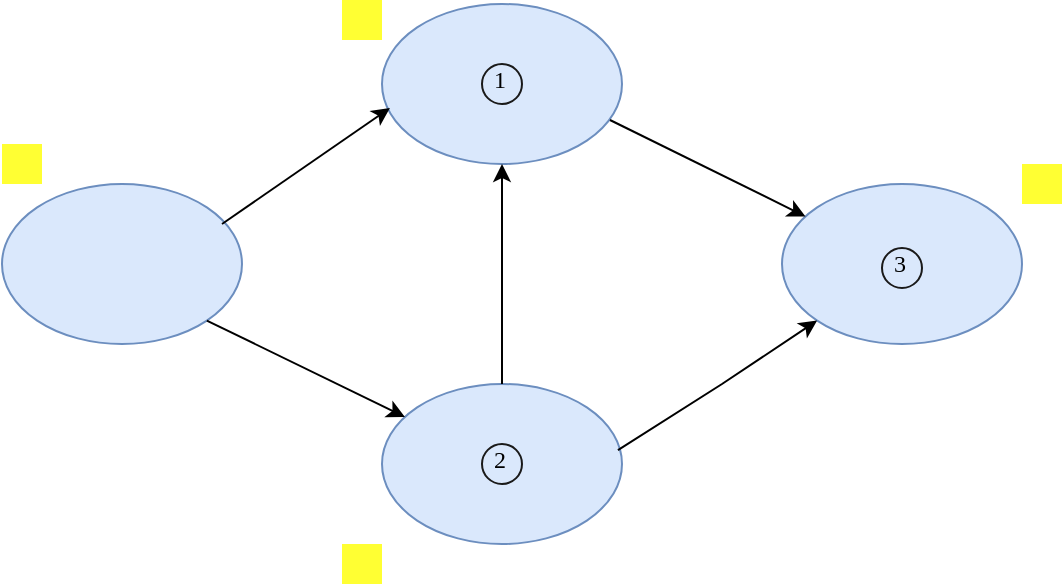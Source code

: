 <mxfile version="20.0.4" type="github">
  <diagram id="OxUJ6g34_BqM4uzvzFgW" name="Page-1">
    <mxGraphModel dx="1422" dy="794" grid="1" gridSize="10" guides="1" tooltips="1" connect="1" arrows="1" fold="1" page="1" pageScale="1" pageWidth="827" pageHeight="1169" math="0" shadow="0">
      <root>
        <mxCell id="0" />
        <mxCell id="1" parent="0" />
        <mxCell id="yr_afvmeJqP50g--ttzm-1" value="" style="ellipse;whiteSpace=wrap;html=1;fillColor=#dae8fc;strokeColor=#6c8ebf;" vertex="1" parent="1">
          <mxGeometry x="90" y="180" width="120" height="80" as="geometry" />
        </mxCell>
        <mxCell id="yr_afvmeJqP50g--ttzm-13" value="" style="ellipse;whiteSpace=wrap;html=1;strokeColor=#6c8ebf;fillColor=#dae8fc;" vertex="1" parent="1">
          <mxGeometry x="280" y="90" width="120" height="80" as="geometry" />
        </mxCell>
        <mxCell id="yr_afvmeJqP50g--ttzm-14" value="" style="shape=image;html=1;verticalAlign=top;verticalLabelPosition=bottom;labelBackgroundColor=#ffffff;imageAspect=0;aspect=fixed;image=https://cdn0.iconfinder.com/data/icons/phosphor-thin-vol-3/256/number-circle-zero-thin-128.png;strokeColor=#1A1A1A;imageBackground=none;" vertex="1" parent="1">
          <mxGeometry x="138" y="208" width="24" height="24" as="geometry" />
        </mxCell>
        <mxCell id="yr_afvmeJqP50g--ttzm-16" value="1" style="ellipse;whiteSpace=wrap;html=1;aspect=fixed;strokeWidth=1;fontFamily=Tahoma;spacingBottom=4;spacingRight=2;strokeColor=#1A1A1A;fillColor=#dae8fc;" vertex="1" parent="1">
          <mxGeometry x="330" y="120" width="20" height="20" as="geometry" />
        </mxCell>
        <mxCell id="yr_afvmeJqP50g--ttzm-17" value="" style="ellipse;whiteSpace=wrap;html=1;strokeColor=#6c8ebf;fillColor=#dae8fc;" vertex="1" parent="1">
          <mxGeometry x="280" y="280" width="120" height="80" as="geometry" />
        </mxCell>
        <mxCell id="yr_afvmeJqP50g--ttzm-21" value="" style="ellipse;whiteSpace=wrap;html=1;strokeColor=#6c8ebf;fillColor=#dae8fc;" vertex="1" parent="1">
          <mxGeometry x="480" y="180" width="120" height="80" as="geometry" />
        </mxCell>
        <mxCell id="yr_afvmeJqP50g--ttzm-24" value="" style="endArrow=classic;html=1;rounded=0;entryX=0.033;entryY=0.65;entryDx=0;entryDy=0;entryPerimeter=0;" edge="1" parent="1" target="yr_afvmeJqP50g--ttzm-13">
          <mxGeometry width="50" height="50" relative="1" as="geometry">
            <mxPoint x="200" y="200" as="sourcePoint" />
            <mxPoint x="270" y="150" as="targetPoint" />
            <Array as="points" />
          </mxGeometry>
        </mxCell>
        <mxCell id="yr_afvmeJqP50g--ttzm-27" value="" style="endArrow=classic;html=1;rounded=0;exitX=1;exitY=1;exitDx=0;exitDy=0;" edge="1" parent="1" source="yr_afvmeJqP50g--ttzm-1" target="yr_afvmeJqP50g--ttzm-17">
          <mxGeometry width="50" height="50" relative="1" as="geometry">
            <mxPoint x="210" y="330" as="sourcePoint" />
            <mxPoint x="260" y="280" as="targetPoint" />
          </mxGeometry>
        </mxCell>
        <mxCell id="yr_afvmeJqP50g--ttzm-28" value="" style="endArrow=classic;html=1;rounded=0;entryX=0.5;entryY=1;entryDx=0;entryDy=0;" edge="1" parent="1" target="yr_afvmeJqP50g--ttzm-13">
          <mxGeometry width="50" height="50" relative="1" as="geometry">
            <mxPoint x="340" y="280" as="sourcePoint" />
            <mxPoint x="390" y="230" as="targetPoint" />
          </mxGeometry>
        </mxCell>
        <mxCell id="yr_afvmeJqP50g--ttzm-29" value="" style="shape=image;html=1;verticalAlign=top;verticalLabelPosition=bottom;labelBackgroundColor=#ffffff;imageAspect=0;aspect=fixed;image=https://cdn0.iconfinder.com/data/icons/phosphor-fill-vol-3/256/number-zero-fill-128.png;strokeColor=#1A1A1A;imageBackground=#FFFF33;" vertex="1" parent="1">
          <mxGeometry x="90" y="160" width="20" height="20" as="geometry" />
        </mxCell>
        <mxCell id="yr_afvmeJqP50g--ttzm-30" value="" style="shape=image;html=1;verticalAlign=top;verticalLabelPosition=bottom;labelBackgroundColor=#ffffff;imageAspect=0;aspect=fixed;image=https://cdn0.iconfinder.com/data/icons/phosphor-bold-vol-3-1/256/number-two-duotone-128.png;strokeColor=#1A1A1A;imageBackground=#FFFF33;" vertex="1" parent="1">
          <mxGeometry x="260" y="88" width="20" height="20" as="geometry" />
        </mxCell>
        <mxCell id="yr_afvmeJqP50g--ttzm-31" value="" style="shape=image;html=1;verticalAlign=top;verticalLabelPosition=bottom;labelBackgroundColor=#ffffff;imageAspect=0;aspect=fixed;image=https://cdn0.iconfinder.com/data/icons/phosphor-bold-vol-3-1/256/number-one-duotone-128.png;strokeColor=#1A1A1A;imageBackground=#FFFF33;" vertex="1" parent="1">
          <mxGeometry x="260" y="360" width="20" height="20" as="geometry" />
        </mxCell>
        <mxCell id="yr_afvmeJqP50g--ttzm-32" value="2" style="ellipse;whiteSpace=wrap;html=1;aspect=fixed;strokeWidth=1;fontFamily=Tahoma;spacingBottom=4;spacingRight=2;strokeColor=#1A1A1A;fillColor=#dae8fc;" vertex="1" parent="1">
          <mxGeometry x="330" y="310" width="20" height="20" as="geometry" />
        </mxCell>
        <mxCell id="yr_afvmeJqP50g--ttzm-33" value="3" style="ellipse;whiteSpace=wrap;html=1;aspect=fixed;strokeWidth=1;fontFamily=Tahoma;spacingBottom=4;spacingRight=2;strokeColor=#1A1A1A;fillColor=#dae8fc;" vertex="1" parent="1">
          <mxGeometry x="530" y="212" width="20" height="20" as="geometry" />
        </mxCell>
        <mxCell id="yr_afvmeJqP50g--ttzm-36" value="" style="endArrow=classic;html=1;rounded=0;exitX=0.983;exitY=0.413;exitDx=0;exitDy=0;exitPerimeter=0;" edge="1" parent="1" source="yr_afvmeJqP50g--ttzm-17" target="yr_afvmeJqP50g--ttzm-21">
          <mxGeometry width="50" height="50" relative="1" as="geometry">
            <mxPoint x="430" y="310" as="sourcePoint" />
            <mxPoint x="480" y="260" as="targetPoint" />
            <Array as="points">
              <mxPoint x="450" y="280" />
            </Array>
          </mxGeometry>
        </mxCell>
        <mxCell id="yr_afvmeJqP50g--ttzm-37" value="" style="endArrow=classic;html=1;rounded=0;exitX=0.95;exitY=0.725;exitDx=0;exitDy=0;exitPerimeter=0;" edge="1" parent="1" source="yr_afvmeJqP50g--ttzm-13" target="yr_afvmeJqP50g--ttzm-21">
          <mxGeometry width="50" height="50" relative="1" as="geometry">
            <mxPoint x="390" y="230" as="sourcePoint" />
            <mxPoint x="440" y="180" as="targetPoint" />
          </mxGeometry>
        </mxCell>
        <mxCell id="yr_afvmeJqP50g--ttzm-38" value="" style="shape=image;html=1;verticalAlign=top;verticalLabelPosition=bottom;labelBackgroundColor=#ffffff;imageAspect=0;aspect=fixed;image=https://cdn0.iconfinder.com/data/icons/phosphor-bold-vol-3-1/256/number-two-duotone-128.png;strokeColor=#1A1A1A;imageBackground=#FFFF33;" vertex="1" parent="1">
          <mxGeometry x="600" y="170" width="20" height="20" as="geometry" />
        </mxCell>
      </root>
    </mxGraphModel>
  </diagram>
</mxfile>
